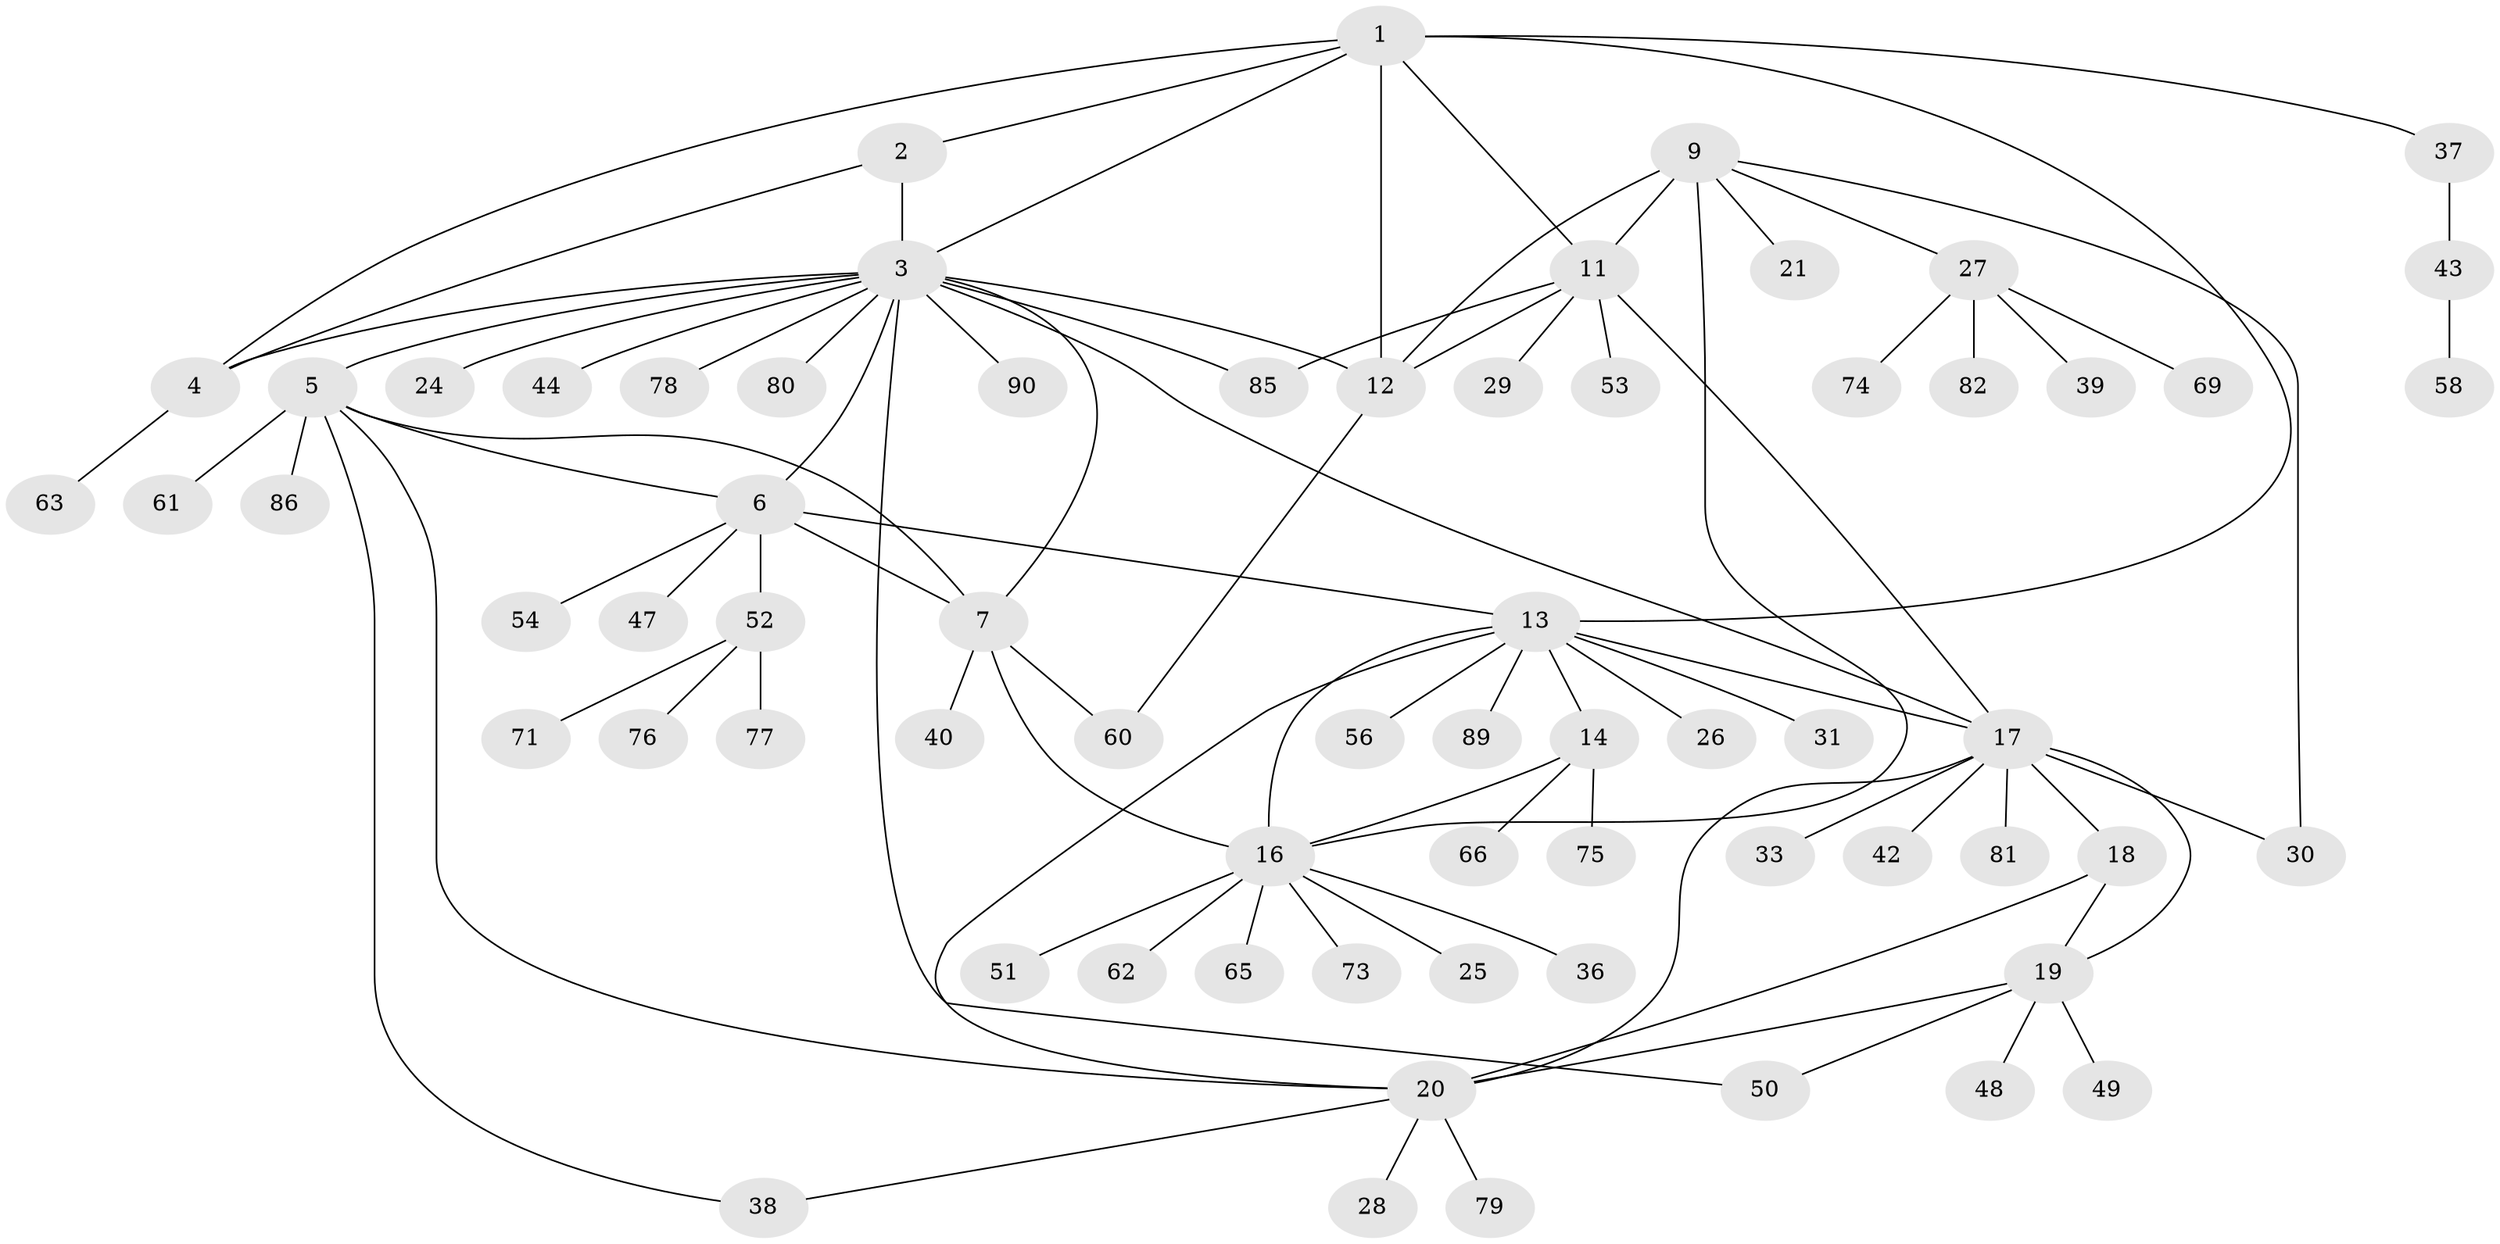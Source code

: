 // Generated by graph-tools (version 1.1) at 2025/24/03/03/25 07:24:14]
// undirected, 67 vertices, 91 edges
graph export_dot {
graph [start="1"]
  node [color=gray90,style=filled];
  1 [super="+64"];
  2 [super="+87"];
  3 [super="+8"];
  4 [super="+22"];
  5 [super="+84"];
  6 [super="+45"];
  7 [super="+88"];
  9 [super="+10"];
  11 [super="+23"];
  12;
  13 [super="+15"];
  14 [super="+32"];
  16 [super="+41"];
  17 [super="+72"];
  18;
  19 [super="+34"];
  20 [super="+46"];
  21;
  24 [super="+35"];
  25;
  26;
  27 [super="+91"];
  28;
  29;
  30;
  31;
  33;
  36;
  37;
  38 [super="+55"];
  39;
  40;
  42 [super="+70"];
  43 [super="+57"];
  44;
  47;
  48 [super="+67"];
  49;
  50;
  51;
  52 [super="+59"];
  53;
  54;
  56;
  58 [super="+68"];
  60;
  61;
  62;
  63;
  65;
  66;
  69 [super="+83"];
  71;
  73;
  74;
  75;
  76;
  77;
  78;
  79;
  80;
  81;
  82;
  85;
  86;
  89;
  90;
  1 -- 2;
  1 -- 3;
  1 -- 4;
  1 -- 11;
  1 -- 37;
  1 -- 13;
  1 -- 12;
  2 -- 3;
  2 -- 4;
  3 -- 4;
  3 -- 17;
  3 -- 44;
  3 -- 50;
  3 -- 80;
  3 -- 85;
  3 -- 90;
  3 -- 5;
  3 -- 6;
  3 -- 7;
  3 -- 24;
  3 -- 12;
  3 -- 78;
  4 -- 63;
  5 -- 6;
  5 -- 7;
  5 -- 20;
  5 -- 61;
  5 -- 86;
  5 -- 38;
  6 -- 7;
  6 -- 13;
  6 -- 52;
  6 -- 54;
  6 -- 47;
  7 -- 40;
  7 -- 60;
  7 -- 16;
  9 -- 11 [weight=2];
  9 -- 12 [weight=2];
  9 -- 16;
  9 -- 21;
  9 -- 27;
  9 -- 30;
  11 -- 12;
  11 -- 17;
  11 -- 29;
  11 -- 53;
  11 -- 85;
  12 -- 60;
  13 -- 14 [weight=2];
  13 -- 16 [weight=2];
  13 -- 20;
  13 -- 31;
  13 -- 89;
  13 -- 17;
  13 -- 56;
  13 -- 26;
  14 -- 16;
  14 -- 66;
  14 -- 75;
  16 -- 25;
  16 -- 36;
  16 -- 51;
  16 -- 62;
  16 -- 65;
  16 -- 73;
  17 -- 18;
  17 -- 19;
  17 -- 20;
  17 -- 30;
  17 -- 33;
  17 -- 42;
  17 -- 81;
  18 -- 19;
  18 -- 20;
  19 -- 20;
  19 -- 49;
  19 -- 48;
  19 -- 50;
  20 -- 28;
  20 -- 38;
  20 -- 79;
  27 -- 39;
  27 -- 69;
  27 -- 74;
  27 -- 82;
  37 -- 43;
  43 -- 58;
  52 -- 71;
  52 -- 77;
  52 -- 76;
}
